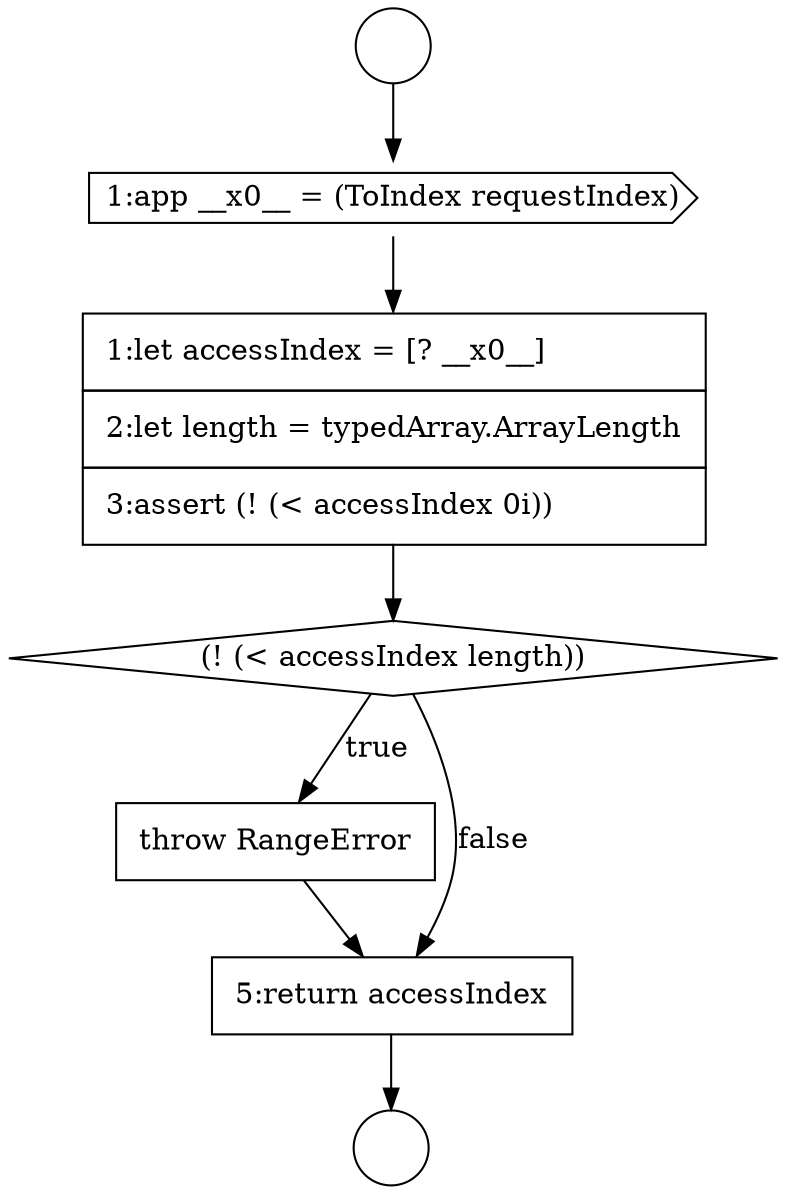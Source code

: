 digraph {
  node16501 [shape=circle label=" " color="black" fillcolor="white" style=filled]
  node16504 [shape=none, margin=0, label=<<font color="black">
    <table border="0" cellborder="1" cellspacing="0" cellpadding="10">
      <tr><td align="left">1:let accessIndex = [? __x0__]</td></tr>
      <tr><td align="left">2:let length = typedArray.ArrayLength</td></tr>
      <tr><td align="left">3:assert (! (&lt; accessIndex 0i))</td></tr>
    </table>
  </font>> color="black" fillcolor="white" style=filled]
  node16505 [shape=diamond, label=<<font color="black">(! (&lt; accessIndex length))</font>> color="black" fillcolor="white" style=filled]
  node16503 [shape=cds, label=<<font color="black">1:app __x0__ = (ToIndex requestIndex)</font>> color="black" fillcolor="white" style=filled]
  node16506 [shape=none, margin=0, label=<<font color="black">
    <table border="0" cellborder="1" cellspacing="0" cellpadding="10">
      <tr><td align="left">throw RangeError</td></tr>
    </table>
  </font>> color="black" fillcolor="white" style=filled]
  node16502 [shape=circle label=" " color="black" fillcolor="white" style=filled]
  node16507 [shape=none, margin=0, label=<<font color="black">
    <table border="0" cellborder="1" cellspacing="0" cellpadding="10">
      <tr><td align="left">5:return accessIndex</td></tr>
    </table>
  </font>> color="black" fillcolor="white" style=filled]
  node16504 -> node16505 [ color="black"]
  node16506 -> node16507 [ color="black"]
  node16507 -> node16502 [ color="black"]
  node16501 -> node16503 [ color="black"]
  node16503 -> node16504 [ color="black"]
  node16505 -> node16506 [label=<<font color="black">true</font>> color="black"]
  node16505 -> node16507 [label=<<font color="black">false</font>> color="black"]
}
